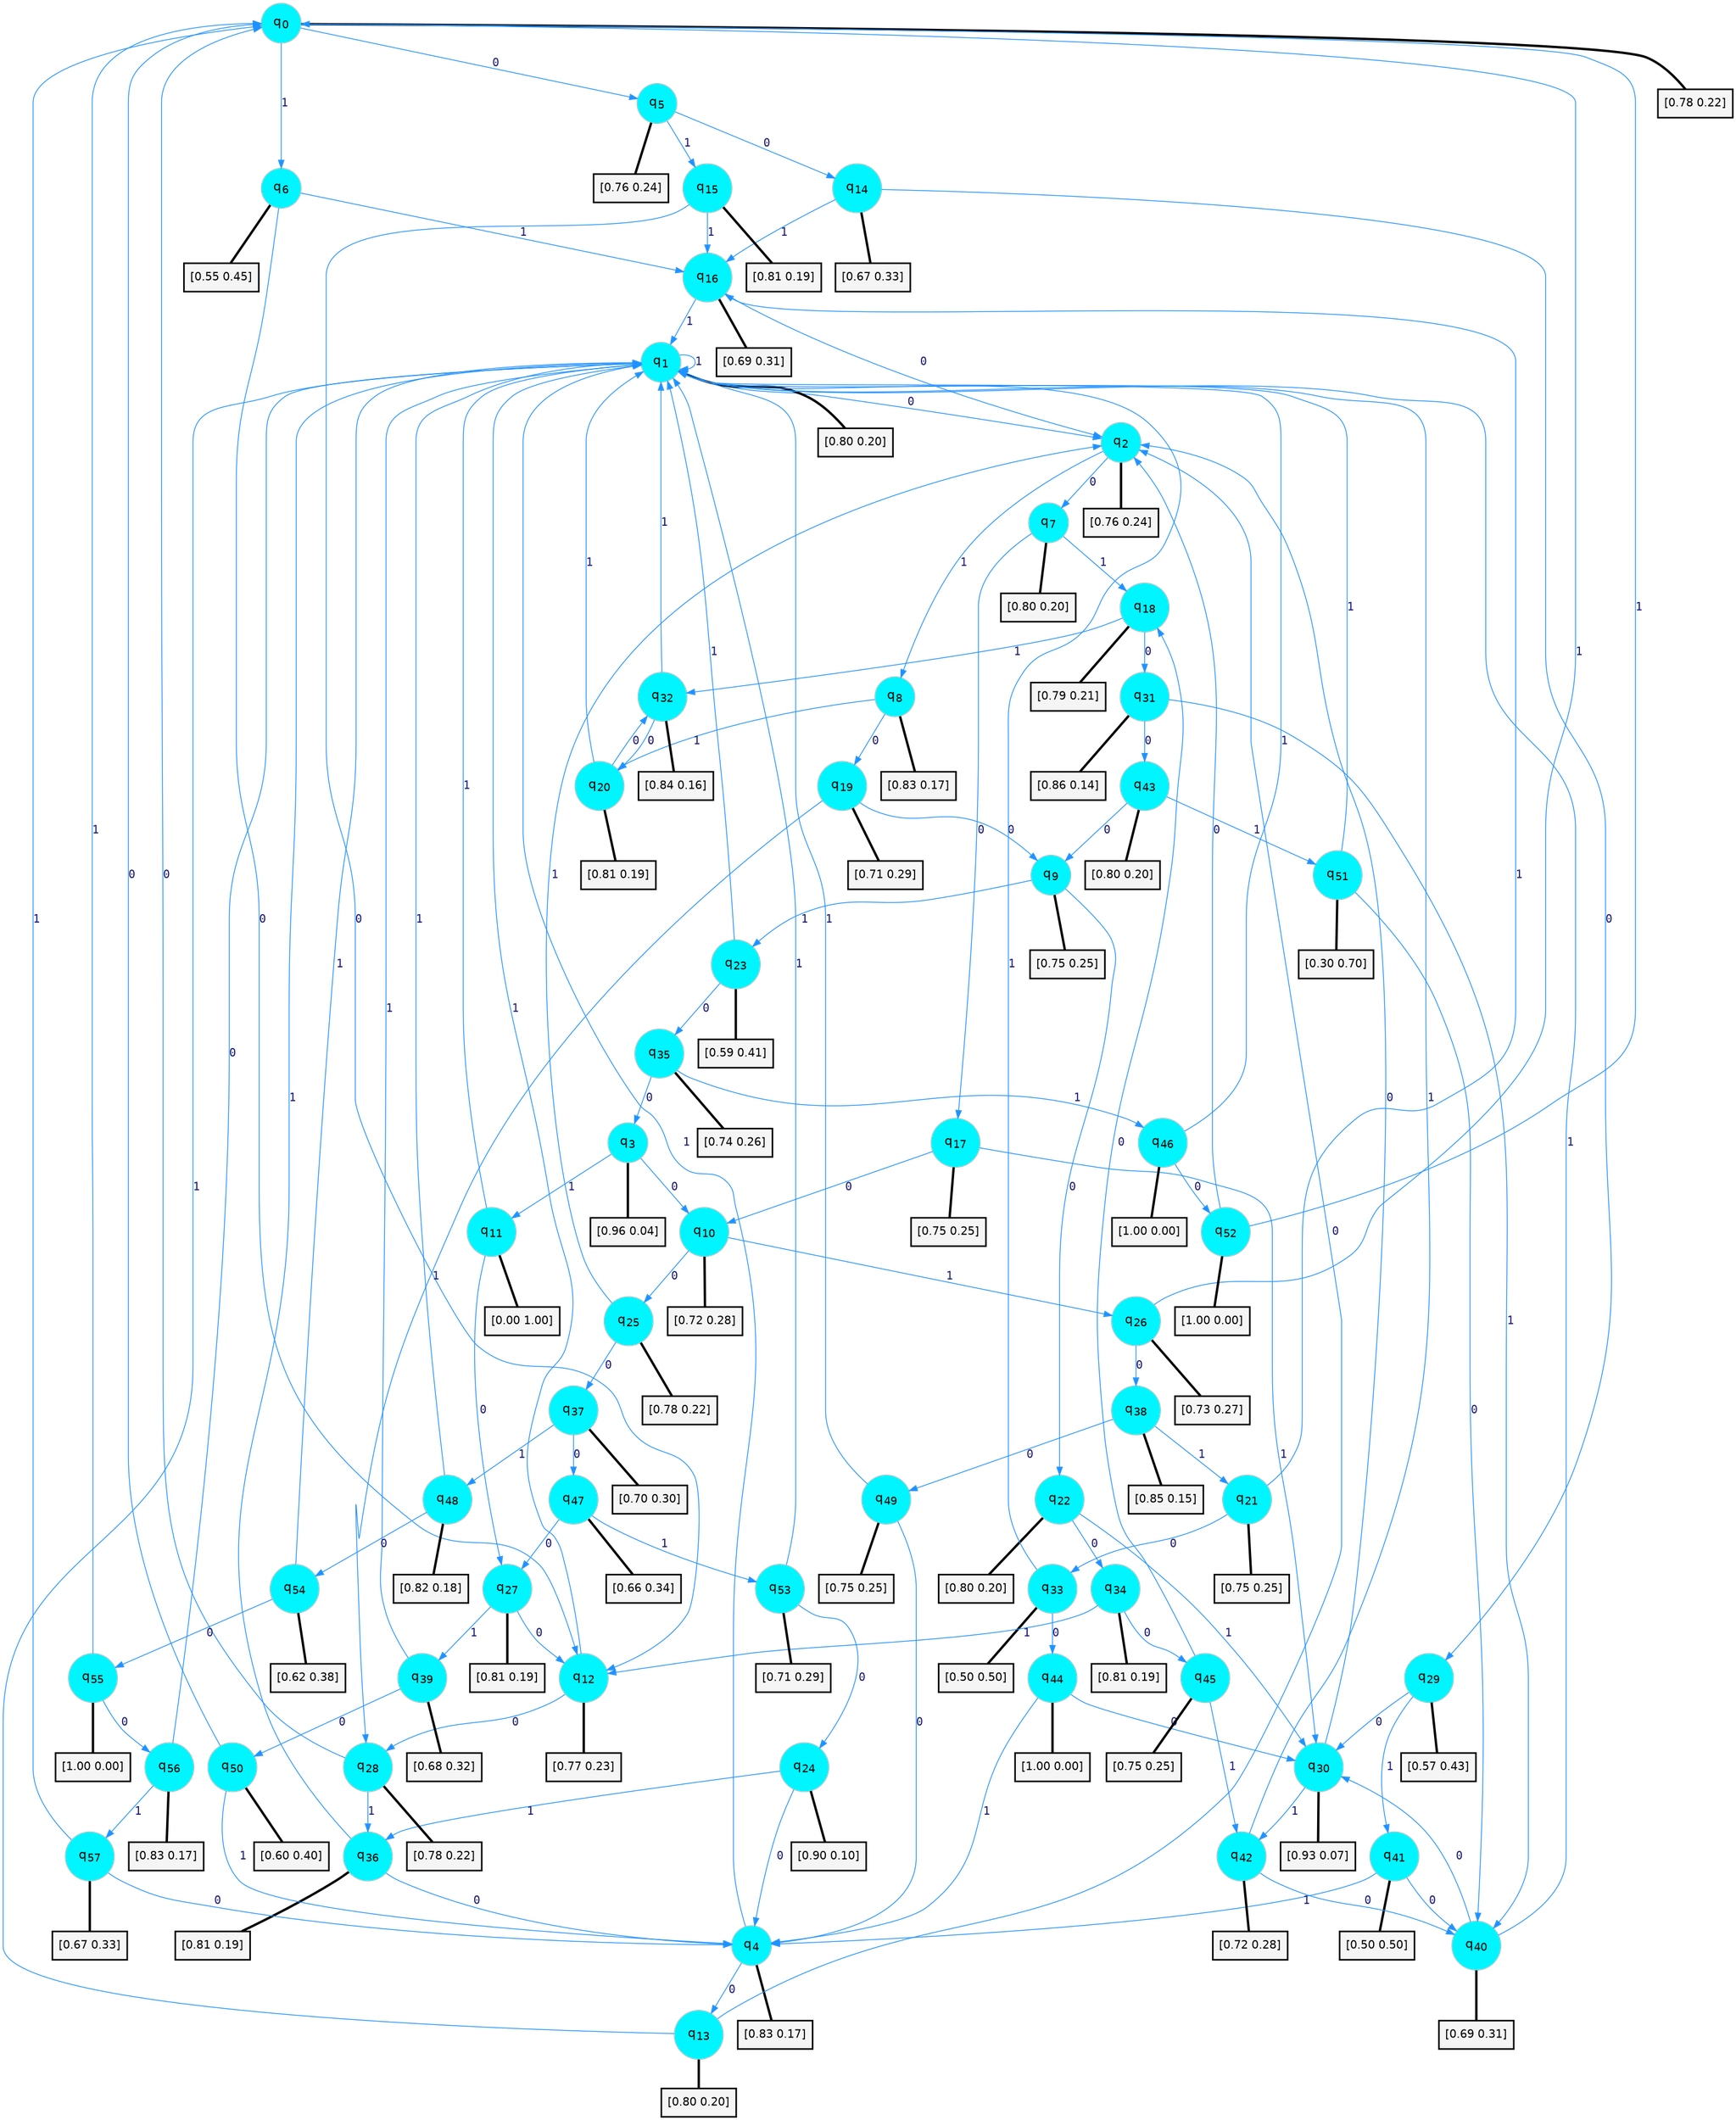 digraph G {
graph [
bgcolor=transparent, dpi=300, rankdir=TD, size="40,25"];
node [
color=gray, fillcolor=turquoise1, fontcolor=black, fontname=Helvetica, fontsize=16, fontweight=bold, shape=circle, style=filled];
edge [
arrowsize=1, color=dodgerblue1, fontcolor=midnightblue, fontname=courier, fontweight=bold, penwidth=1, style=solid, weight=20];
0[label=<q<SUB>0</SUB>>];
1[label=<q<SUB>1</SUB>>];
2[label=<q<SUB>2</SUB>>];
3[label=<q<SUB>3</SUB>>];
4[label=<q<SUB>4</SUB>>];
5[label=<q<SUB>5</SUB>>];
6[label=<q<SUB>6</SUB>>];
7[label=<q<SUB>7</SUB>>];
8[label=<q<SUB>8</SUB>>];
9[label=<q<SUB>9</SUB>>];
10[label=<q<SUB>10</SUB>>];
11[label=<q<SUB>11</SUB>>];
12[label=<q<SUB>12</SUB>>];
13[label=<q<SUB>13</SUB>>];
14[label=<q<SUB>14</SUB>>];
15[label=<q<SUB>15</SUB>>];
16[label=<q<SUB>16</SUB>>];
17[label=<q<SUB>17</SUB>>];
18[label=<q<SUB>18</SUB>>];
19[label=<q<SUB>19</SUB>>];
20[label=<q<SUB>20</SUB>>];
21[label=<q<SUB>21</SUB>>];
22[label=<q<SUB>22</SUB>>];
23[label=<q<SUB>23</SUB>>];
24[label=<q<SUB>24</SUB>>];
25[label=<q<SUB>25</SUB>>];
26[label=<q<SUB>26</SUB>>];
27[label=<q<SUB>27</SUB>>];
28[label=<q<SUB>28</SUB>>];
29[label=<q<SUB>29</SUB>>];
30[label=<q<SUB>30</SUB>>];
31[label=<q<SUB>31</SUB>>];
32[label=<q<SUB>32</SUB>>];
33[label=<q<SUB>33</SUB>>];
34[label=<q<SUB>34</SUB>>];
35[label=<q<SUB>35</SUB>>];
36[label=<q<SUB>36</SUB>>];
37[label=<q<SUB>37</SUB>>];
38[label=<q<SUB>38</SUB>>];
39[label=<q<SUB>39</SUB>>];
40[label=<q<SUB>40</SUB>>];
41[label=<q<SUB>41</SUB>>];
42[label=<q<SUB>42</SUB>>];
43[label=<q<SUB>43</SUB>>];
44[label=<q<SUB>44</SUB>>];
45[label=<q<SUB>45</SUB>>];
46[label=<q<SUB>46</SUB>>];
47[label=<q<SUB>47</SUB>>];
48[label=<q<SUB>48</SUB>>];
49[label=<q<SUB>49</SUB>>];
50[label=<q<SUB>50</SUB>>];
51[label=<q<SUB>51</SUB>>];
52[label=<q<SUB>52</SUB>>];
53[label=<q<SUB>53</SUB>>];
54[label=<q<SUB>54</SUB>>];
55[label=<q<SUB>55</SUB>>];
56[label=<q<SUB>56</SUB>>];
57[label=<q<SUB>57</SUB>>];
58[label="[0.78 0.22]", shape=box,fontcolor=black, fontname=Helvetica, fontsize=14, penwidth=2, fillcolor=whitesmoke,color=black];
59[label="[0.80 0.20]", shape=box,fontcolor=black, fontname=Helvetica, fontsize=14, penwidth=2, fillcolor=whitesmoke,color=black];
60[label="[0.76 0.24]", shape=box,fontcolor=black, fontname=Helvetica, fontsize=14, penwidth=2, fillcolor=whitesmoke,color=black];
61[label="[0.96 0.04]", shape=box,fontcolor=black, fontname=Helvetica, fontsize=14, penwidth=2, fillcolor=whitesmoke,color=black];
62[label="[0.83 0.17]", shape=box,fontcolor=black, fontname=Helvetica, fontsize=14, penwidth=2, fillcolor=whitesmoke,color=black];
63[label="[0.76 0.24]", shape=box,fontcolor=black, fontname=Helvetica, fontsize=14, penwidth=2, fillcolor=whitesmoke,color=black];
64[label="[0.55 0.45]", shape=box,fontcolor=black, fontname=Helvetica, fontsize=14, penwidth=2, fillcolor=whitesmoke,color=black];
65[label="[0.80 0.20]", shape=box,fontcolor=black, fontname=Helvetica, fontsize=14, penwidth=2, fillcolor=whitesmoke,color=black];
66[label="[0.83 0.17]", shape=box,fontcolor=black, fontname=Helvetica, fontsize=14, penwidth=2, fillcolor=whitesmoke,color=black];
67[label="[0.75 0.25]", shape=box,fontcolor=black, fontname=Helvetica, fontsize=14, penwidth=2, fillcolor=whitesmoke,color=black];
68[label="[0.72 0.28]", shape=box,fontcolor=black, fontname=Helvetica, fontsize=14, penwidth=2, fillcolor=whitesmoke,color=black];
69[label="[0.00 1.00]", shape=box,fontcolor=black, fontname=Helvetica, fontsize=14, penwidth=2, fillcolor=whitesmoke,color=black];
70[label="[0.77 0.23]", shape=box,fontcolor=black, fontname=Helvetica, fontsize=14, penwidth=2, fillcolor=whitesmoke,color=black];
71[label="[0.80 0.20]", shape=box,fontcolor=black, fontname=Helvetica, fontsize=14, penwidth=2, fillcolor=whitesmoke,color=black];
72[label="[0.67 0.33]", shape=box,fontcolor=black, fontname=Helvetica, fontsize=14, penwidth=2, fillcolor=whitesmoke,color=black];
73[label="[0.81 0.19]", shape=box,fontcolor=black, fontname=Helvetica, fontsize=14, penwidth=2, fillcolor=whitesmoke,color=black];
74[label="[0.69 0.31]", shape=box,fontcolor=black, fontname=Helvetica, fontsize=14, penwidth=2, fillcolor=whitesmoke,color=black];
75[label="[0.75 0.25]", shape=box,fontcolor=black, fontname=Helvetica, fontsize=14, penwidth=2, fillcolor=whitesmoke,color=black];
76[label="[0.79 0.21]", shape=box,fontcolor=black, fontname=Helvetica, fontsize=14, penwidth=2, fillcolor=whitesmoke,color=black];
77[label="[0.71 0.29]", shape=box,fontcolor=black, fontname=Helvetica, fontsize=14, penwidth=2, fillcolor=whitesmoke,color=black];
78[label="[0.81 0.19]", shape=box,fontcolor=black, fontname=Helvetica, fontsize=14, penwidth=2, fillcolor=whitesmoke,color=black];
79[label="[0.75 0.25]", shape=box,fontcolor=black, fontname=Helvetica, fontsize=14, penwidth=2, fillcolor=whitesmoke,color=black];
80[label="[0.80 0.20]", shape=box,fontcolor=black, fontname=Helvetica, fontsize=14, penwidth=2, fillcolor=whitesmoke,color=black];
81[label="[0.59 0.41]", shape=box,fontcolor=black, fontname=Helvetica, fontsize=14, penwidth=2, fillcolor=whitesmoke,color=black];
82[label="[0.90 0.10]", shape=box,fontcolor=black, fontname=Helvetica, fontsize=14, penwidth=2, fillcolor=whitesmoke,color=black];
83[label="[0.78 0.22]", shape=box,fontcolor=black, fontname=Helvetica, fontsize=14, penwidth=2, fillcolor=whitesmoke,color=black];
84[label="[0.73 0.27]", shape=box,fontcolor=black, fontname=Helvetica, fontsize=14, penwidth=2, fillcolor=whitesmoke,color=black];
85[label="[0.81 0.19]", shape=box,fontcolor=black, fontname=Helvetica, fontsize=14, penwidth=2, fillcolor=whitesmoke,color=black];
86[label="[0.78 0.22]", shape=box,fontcolor=black, fontname=Helvetica, fontsize=14, penwidth=2, fillcolor=whitesmoke,color=black];
87[label="[0.57 0.43]", shape=box,fontcolor=black, fontname=Helvetica, fontsize=14, penwidth=2, fillcolor=whitesmoke,color=black];
88[label="[0.93 0.07]", shape=box,fontcolor=black, fontname=Helvetica, fontsize=14, penwidth=2, fillcolor=whitesmoke,color=black];
89[label="[0.86 0.14]", shape=box,fontcolor=black, fontname=Helvetica, fontsize=14, penwidth=2, fillcolor=whitesmoke,color=black];
90[label="[0.84 0.16]", shape=box,fontcolor=black, fontname=Helvetica, fontsize=14, penwidth=2, fillcolor=whitesmoke,color=black];
91[label="[0.50 0.50]", shape=box,fontcolor=black, fontname=Helvetica, fontsize=14, penwidth=2, fillcolor=whitesmoke,color=black];
92[label="[0.81 0.19]", shape=box,fontcolor=black, fontname=Helvetica, fontsize=14, penwidth=2, fillcolor=whitesmoke,color=black];
93[label="[0.74 0.26]", shape=box,fontcolor=black, fontname=Helvetica, fontsize=14, penwidth=2, fillcolor=whitesmoke,color=black];
94[label="[0.81 0.19]", shape=box,fontcolor=black, fontname=Helvetica, fontsize=14, penwidth=2, fillcolor=whitesmoke,color=black];
95[label="[0.70 0.30]", shape=box,fontcolor=black, fontname=Helvetica, fontsize=14, penwidth=2, fillcolor=whitesmoke,color=black];
96[label="[0.85 0.15]", shape=box,fontcolor=black, fontname=Helvetica, fontsize=14, penwidth=2, fillcolor=whitesmoke,color=black];
97[label="[0.68 0.32]", shape=box,fontcolor=black, fontname=Helvetica, fontsize=14, penwidth=2, fillcolor=whitesmoke,color=black];
98[label="[0.69 0.31]", shape=box,fontcolor=black, fontname=Helvetica, fontsize=14, penwidth=2, fillcolor=whitesmoke,color=black];
99[label="[0.50 0.50]", shape=box,fontcolor=black, fontname=Helvetica, fontsize=14, penwidth=2, fillcolor=whitesmoke,color=black];
100[label="[0.72 0.28]", shape=box,fontcolor=black, fontname=Helvetica, fontsize=14, penwidth=2, fillcolor=whitesmoke,color=black];
101[label="[0.80 0.20]", shape=box,fontcolor=black, fontname=Helvetica, fontsize=14, penwidth=2, fillcolor=whitesmoke,color=black];
102[label="[1.00 0.00]", shape=box,fontcolor=black, fontname=Helvetica, fontsize=14, penwidth=2, fillcolor=whitesmoke,color=black];
103[label="[0.75 0.25]", shape=box,fontcolor=black, fontname=Helvetica, fontsize=14, penwidth=2, fillcolor=whitesmoke,color=black];
104[label="[1.00 0.00]", shape=box,fontcolor=black, fontname=Helvetica, fontsize=14, penwidth=2, fillcolor=whitesmoke,color=black];
105[label="[0.66 0.34]", shape=box,fontcolor=black, fontname=Helvetica, fontsize=14, penwidth=2, fillcolor=whitesmoke,color=black];
106[label="[0.82 0.18]", shape=box,fontcolor=black, fontname=Helvetica, fontsize=14, penwidth=2, fillcolor=whitesmoke,color=black];
107[label="[0.75 0.25]", shape=box,fontcolor=black, fontname=Helvetica, fontsize=14, penwidth=2, fillcolor=whitesmoke,color=black];
108[label="[0.60 0.40]", shape=box,fontcolor=black, fontname=Helvetica, fontsize=14, penwidth=2, fillcolor=whitesmoke,color=black];
109[label="[0.30 0.70]", shape=box,fontcolor=black, fontname=Helvetica, fontsize=14, penwidth=2, fillcolor=whitesmoke,color=black];
110[label="[1.00 0.00]", shape=box,fontcolor=black, fontname=Helvetica, fontsize=14, penwidth=2, fillcolor=whitesmoke,color=black];
111[label="[0.71 0.29]", shape=box,fontcolor=black, fontname=Helvetica, fontsize=14, penwidth=2, fillcolor=whitesmoke,color=black];
112[label="[0.62 0.38]", shape=box,fontcolor=black, fontname=Helvetica, fontsize=14, penwidth=2, fillcolor=whitesmoke,color=black];
113[label="[1.00 0.00]", shape=box,fontcolor=black, fontname=Helvetica, fontsize=14, penwidth=2, fillcolor=whitesmoke,color=black];
114[label="[0.83 0.17]", shape=box,fontcolor=black, fontname=Helvetica, fontsize=14, penwidth=2, fillcolor=whitesmoke,color=black];
115[label="[0.67 0.33]", shape=box,fontcolor=black, fontname=Helvetica, fontsize=14, penwidth=2, fillcolor=whitesmoke,color=black];
0->5 [label=0];
0->6 [label=1];
0->58 [arrowhead=none, penwidth=3,color=black];
1->2 [label=0];
1->1 [label=1];
1->59 [arrowhead=none, penwidth=3,color=black];
2->7 [label=0];
2->8 [label=1];
2->60 [arrowhead=none, penwidth=3,color=black];
3->10 [label=0];
3->11 [label=1];
3->61 [arrowhead=none, penwidth=3,color=black];
4->13 [label=0];
4->1 [label=1];
4->62 [arrowhead=none, penwidth=3,color=black];
5->14 [label=0];
5->15 [label=1];
5->63 [arrowhead=none, penwidth=3,color=black];
6->12 [label=0];
6->16 [label=1];
6->64 [arrowhead=none, penwidth=3,color=black];
7->17 [label=0];
7->18 [label=1];
7->65 [arrowhead=none, penwidth=3,color=black];
8->19 [label=0];
8->20 [label=1];
8->66 [arrowhead=none, penwidth=3,color=black];
9->22 [label=0];
9->23 [label=1];
9->67 [arrowhead=none, penwidth=3,color=black];
10->25 [label=0];
10->26 [label=1];
10->68 [arrowhead=none, penwidth=3,color=black];
11->27 [label=0];
11->1 [label=1];
11->69 [arrowhead=none, penwidth=3,color=black];
12->28 [label=0];
12->1 [label=1];
12->70 [arrowhead=none, penwidth=3,color=black];
13->2 [label=0];
13->1 [label=1];
13->71 [arrowhead=none, penwidth=3,color=black];
14->29 [label=0];
14->16 [label=1];
14->72 [arrowhead=none, penwidth=3,color=black];
15->12 [label=0];
15->16 [label=1];
15->73 [arrowhead=none, penwidth=3,color=black];
16->2 [label=0];
16->1 [label=1];
16->74 [arrowhead=none, penwidth=3,color=black];
17->10 [label=0];
17->30 [label=1];
17->75 [arrowhead=none, penwidth=3,color=black];
18->31 [label=0];
18->32 [label=1];
18->76 [arrowhead=none, penwidth=3,color=black];
19->9 [label=0];
19->28 [label=1];
19->77 [arrowhead=none, penwidth=3,color=black];
20->32 [label=0];
20->1 [label=1];
20->78 [arrowhead=none, penwidth=3,color=black];
21->33 [label=0];
21->16 [label=1];
21->79 [arrowhead=none, penwidth=3,color=black];
22->34 [label=0];
22->30 [label=1];
22->80 [arrowhead=none, penwidth=3,color=black];
23->35 [label=0];
23->1 [label=1];
23->81 [arrowhead=none, penwidth=3,color=black];
24->4 [label=0];
24->36 [label=1];
24->82 [arrowhead=none, penwidth=3,color=black];
25->37 [label=0];
25->2 [label=1];
25->83 [arrowhead=none, penwidth=3,color=black];
26->38 [label=0];
26->0 [label=1];
26->84 [arrowhead=none, penwidth=3,color=black];
27->12 [label=0];
27->39 [label=1];
27->85 [arrowhead=none, penwidth=3,color=black];
28->0 [label=0];
28->36 [label=1];
28->86 [arrowhead=none, penwidth=3,color=black];
29->30 [label=0];
29->41 [label=1];
29->87 [arrowhead=none, penwidth=3,color=black];
30->2 [label=0];
30->42 [label=1];
30->88 [arrowhead=none, penwidth=3,color=black];
31->43 [label=0];
31->40 [label=1];
31->89 [arrowhead=none, penwidth=3,color=black];
32->20 [label=0];
32->1 [label=1];
32->90 [arrowhead=none, penwidth=3,color=black];
33->44 [label=0];
33->1 [label=1];
33->91 [arrowhead=none, penwidth=3,color=black];
34->45 [label=0];
34->12 [label=1];
34->92 [arrowhead=none, penwidth=3,color=black];
35->3 [label=0];
35->46 [label=1];
35->93 [arrowhead=none, penwidth=3,color=black];
36->4 [label=0];
36->1 [label=1];
36->94 [arrowhead=none, penwidth=3,color=black];
37->47 [label=0];
37->48 [label=1];
37->95 [arrowhead=none, penwidth=3,color=black];
38->49 [label=0];
38->21 [label=1];
38->96 [arrowhead=none, penwidth=3,color=black];
39->50 [label=0];
39->1 [label=1];
39->97 [arrowhead=none, penwidth=3,color=black];
40->30 [label=0];
40->1 [label=1];
40->98 [arrowhead=none, penwidth=3,color=black];
41->40 [label=0];
41->4 [label=1];
41->99 [arrowhead=none, penwidth=3,color=black];
42->40 [label=0];
42->1 [label=1];
42->100 [arrowhead=none, penwidth=3,color=black];
43->9 [label=0];
43->51 [label=1];
43->101 [arrowhead=none, penwidth=3,color=black];
44->30 [label=0];
44->4 [label=1];
44->102 [arrowhead=none, penwidth=3,color=black];
45->18 [label=0];
45->42 [label=1];
45->103 [arrowhead=none, penwidth=3,color=black];
46->52 [label=0];
46->1 [label=1];
46->104 [arrowhead=none, penwidth=3,color=black];
47->27 [label=0];
47->53 [label=1];
47->105 [arrowhead=none, penwidth=3,color=black];
48->54 [label=0];
48->1 [label=1];
48->106 [arrowhead=none, penwidth=3,color=black];
49->4 [label=0];
49->1 [label=1];
49->107 [arrowhead=none, penwidth=3,color=black];
50->0 [label=0];
50->4 [label=1];
50->108 [arrowhead=none, penwidth=3,color=black];
51->40 [label=0];
51->1 [label=1];
51->109 [arrowhead=none, penwidth=3,color=black];
52->2 [label=0];
52->0 [label=1];
52->110 [arrowhead=none, penwidth=3,color=black];
53->24 [label=0];
53->1 [label=1];
53->111 [arrowhead=none, penwidth=3,color=black];
54->55 [label=0];
54->1 [label=1];
54->112 [arrowhead=none, penwidth=3,color=black];
55->56 [label=0];
55->0 [label=1];
55->113 [arrowhead=none, penwidth=3,color=black];
56->1 [label=0];
56->57 [label=1];
56->114 [arrowhead=none, penwidth=3,color=black];
57->4 [label=0];
57->0 [label=1];
57->115 [arrowhead=none, penwidth=3,color=black];
}
